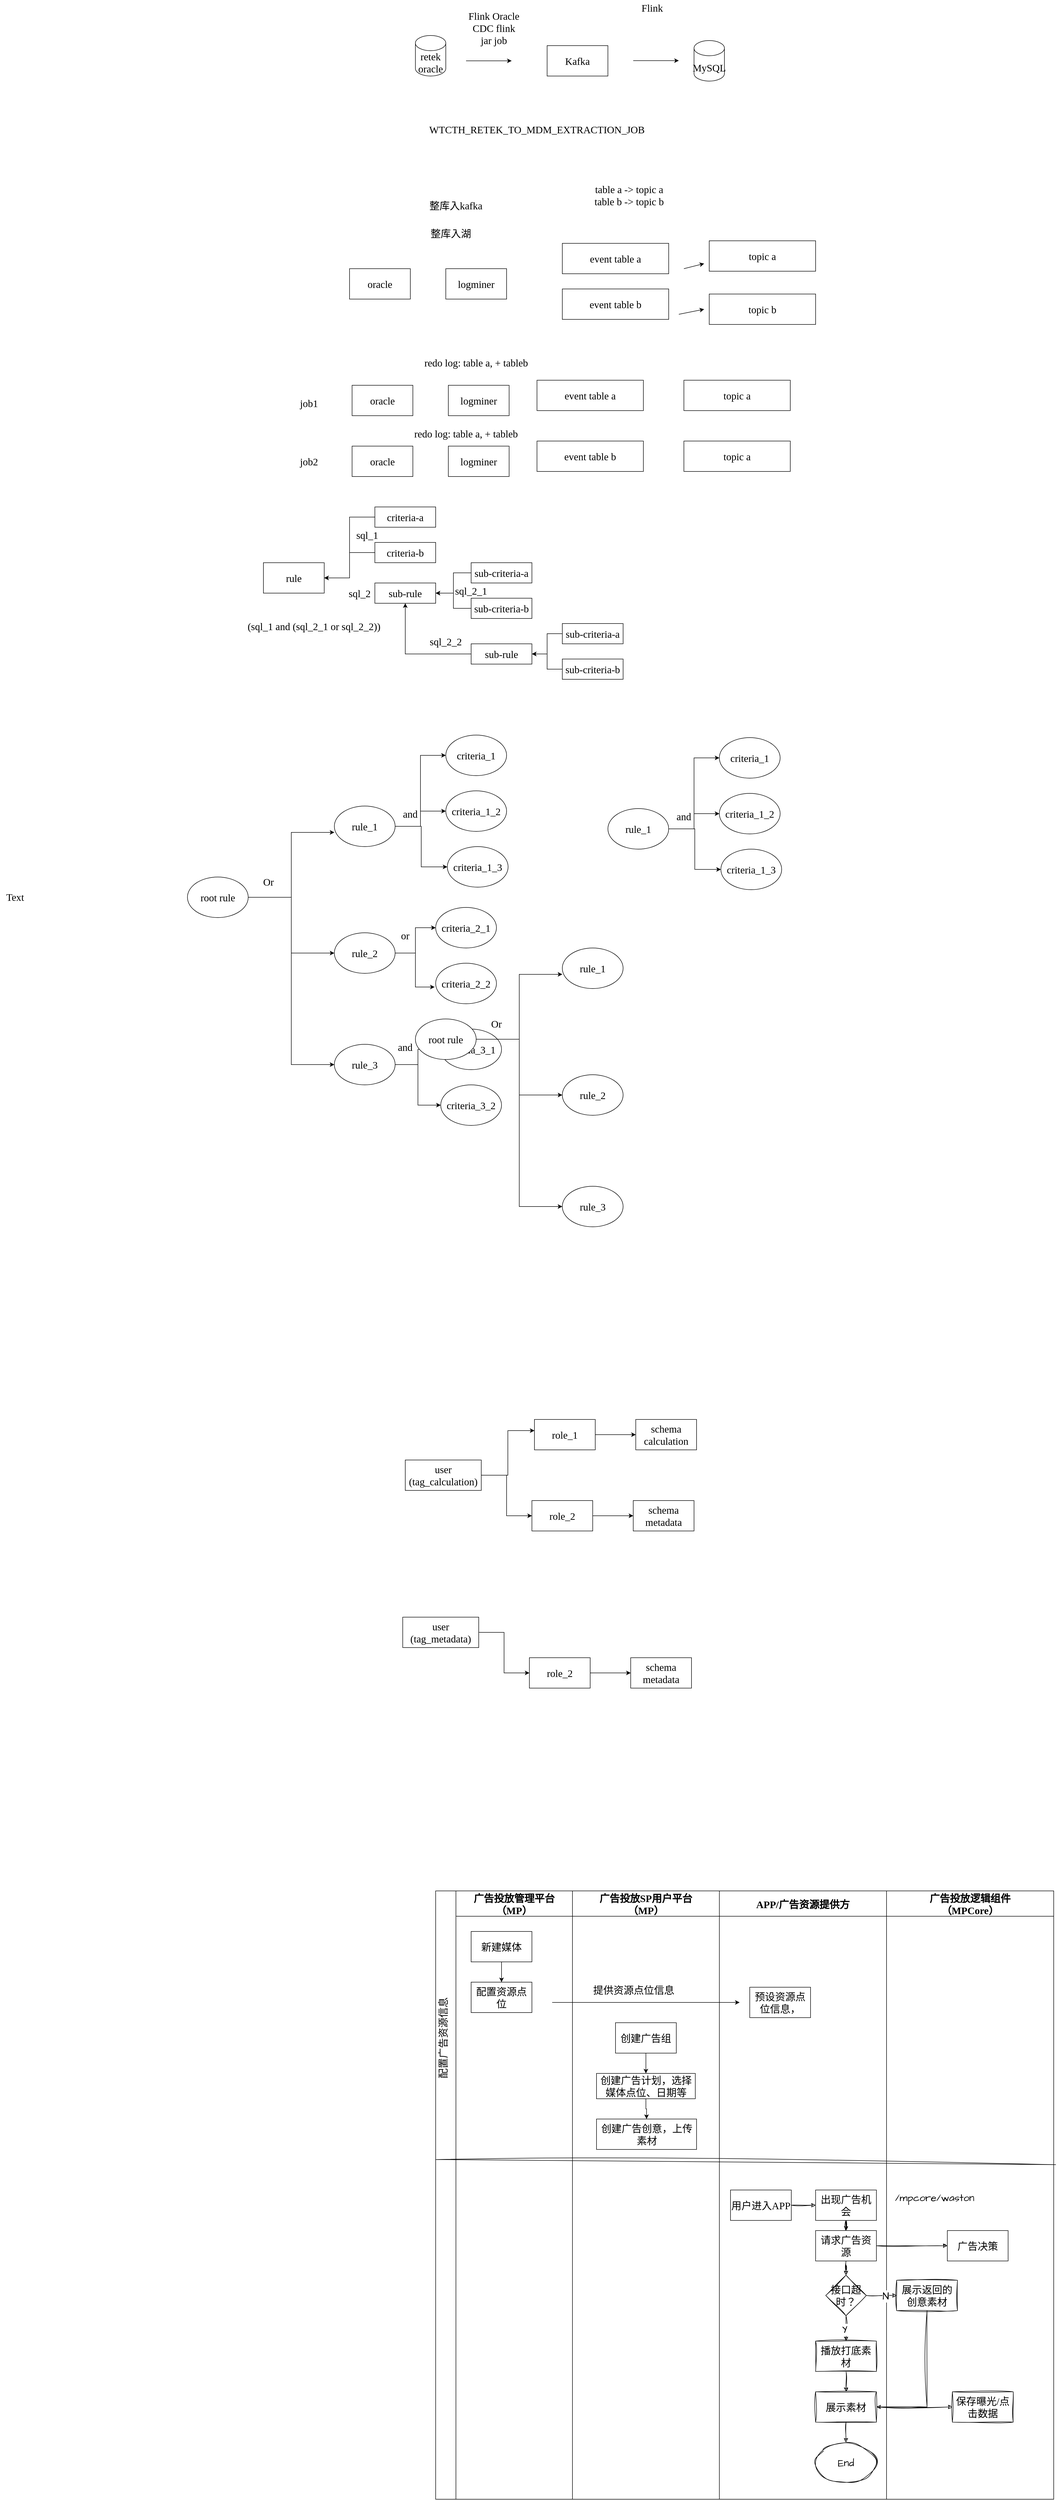 <mxfile version="21.3.5" type="github">
  <diagram id="WPpfDg1bzrY3eg69ICNu" name="第 1 页">
    <mxGraphModel dx="2034" dy="853" grid="1" gridSize="10" guides="1" tooltips="1" connect="1" arrows="1" fold="1" page="1" pageScale="1" pageWidth="827" pageHeight="1169" math="0" shadow="0">
      <root>
        <mxCell id="0" />
        <mxCell id="1" parent="0" />
        <mxCell id="1AdAnBlcqNMOqnZsu6fT-1" value="retek&lt;br&gt;oracle" style="shape=cylinder3;whiteSpace=wrap;html=1;boundedLbl=1;backgroundOutline=1;size=15;hachureGap=4;fontFamily=Times New Roman;fontSize=20;fontColor=default;" parent="1" vertex="1">
          <mxGeometry x="50" y="150" width="60" height="80" as="geometry" />
        </mxCell>
        <mxCell id="1AdAnBlcqNMOqnZsu6fT-2" value="" style="endArrow=classic;html=1;rounded=0;hachureGap=4;fontFamily=Times New Roman;fontSize=16;fontColor=default;" parent="1" edge="1">
          <mxGeometry width="50" height="50" relative="1" as="geometry">
            <mxPoint x="150" y="200" as="sourcePoint" />
            <mxPoint x="240" y="200" as="targetPoint" />
          </mxGeometry>
        </mxCell>
        <mxCell id="1AdAnBlcqNMOqnZsu6fT-3" value="Flink Oracle CDC flink jar job" style="text;html=1;strokeColor=none;fillColor=none;align=center;verticalAlign=middle;whiteSpace=wrap;rounded=0;fontSize=20;fontFamily=Times New Roman;fontColor=default;" parent="1" vertex="1">
          <mxGeometry x="150" y="120" width="110" height="30" as="geometry" />
        </mxCell>
        <mxCell id="1AdAnBlcqNMOqnZsu6fT-5" value="Kafka" style="rounded=0;whiteSpace=wrap;html=1;hachureGap=4;fontFamily=Times New Roman;fontSize=20;fontColor=default;" parent="1" vertex="1">
          <mxGeometry x="310" y="170" width="120" height="60" as="geometry" />
        </mxCell>
        <mxCell id="1AdAnBlcqNMOqnZsu6fT-6" value="" style="endArrow=classic;html=1;rounded=0;hachureGap=4;fontFamily=Times New Roman;fontSize=16;fontColor=default;" parent="1" edge="1">
          <mxGeometry width="50" height="50" relative="1" as="geometry">
            <mxPoint x="480" y="199.58" as="sourcePoint" />
            <mxPoint x="570" y="199.58" as="targetPoint" />
          </mxGeometry>
        </mxCell>
        <mxCell id="1AdAnBlcqNMOqnZsu6fT-7" value="MySQL" style="shape=cylinder3;whiteSpace=wrap;html=1;boundedLbl=1;backgroundOutline=1;size=15;hachureGap=4;fontFamily=Times New Roman;fontSize=20;fontColor=default;" parent="1" vertex="1">
          <mxGeometry x="600" y="160" width="60" height="80" as="geometry" />
        </mxCell>
        <mxCell id="1AdAnBlcqNMOqnZsu6fT-8" value="Flink&amp;nbsp;" style="text;html=1;strokeColor=none;fillColor=none;align=center;verticalAlign=middle;whiteSpace=wrap;rounded=0;fontSize=20;fontFamily=Times New Roman;fontColor=default;" parent="1" vertex="1">
          <mxGeometry x="490" y="80" width="60" height="30" as="geometry" />
        </mxCell>
        <mxCell id="1AdAnBlcqNMOqnZsu6fT-11" value="WTCTH_RETEK_TO_MDM_EXTRACTION_JOB" style="text;html=1;strokeColor=none;fillColor=none;align=center;verticalAlign=middle;whiteSpace=wrap;rounded=0;fontSize=20;fontFamily=Times New Roman;fontColor=default;" parent="1" vertex="1">
          <mxGeometry x="260" y="320" width="60" height="30" as="geometry" />
        </mxCell>
        <mxCell id="apg3jHX-PJu5srdvaaqD-1" value="oracle" style="rounded=0;whiteSpace=wrap;html=1;hachureGap=4;fontFamily=Times New Roman;fontSize=20;fontColor=default;" vertex="1" parent="1">
          <mxGeometry x="-80" y="610" width="120" height="60" as="geometry" />
        </mxCell>
        <mxCell id="apg3jHX-PJu5srdvaaqD-2" value="event table a&lt;br&gt;" style="rounded=0;whiteSpace=wrap;html=1;hachureGap=4;fontFamily=Times New Roman;fontSize=20;fontColor=default;" vertex="1" parent="1">
          <mxGeometry x="340" y="560" width="210" height="60" as="geometry" />
        </mxCell>
        <mxCell id="apg3jHX-PJu5srdvaaqD-3" value="event table b" style="rounded=0;whiteSpace=wrap;html=1;hachureGap=4;fontFamily=Times New Roman;fontSize=20;fontColor=default;" vertex="1" parent="1">
          <mxGeometry x="340" y="650" width="210" height="60" as="geometry" />
        </mxCell>
        <mxCell id="apg3jHX-PJu5srdvaaqD-4" value="logminer" style="rounded=0;whiteSpace=wrap;html=1;hachureGap=4;fontFamily=Times New Roman;fontSize=20;fontColor=default;" vertex="1" parent="1">
          <mxGeometry x="110" y="610" width="120" height="60" as="geometry" />
        </mxCell>
        <mxCell id="apg3jHX-PJu5srdvaaqD-5" value="topic a" style="rounded=0;whiteSpace=wrap;html=1;hachureGap=4;fontFamily=Times New Roman;fontSize=20;fontColor=default;" vertex="1" parent="1">
          <mxGeometry x="630" y="555" width="210" height="60" as="geometry" />
        </mxCell>
        <mxCell id="apg3jHX-PJu5srdvaaqD-6" value="topic b" style="rounded=0;whiteSpace=wrap;html=1;hachureGap=4;fontFamily=Times New Roman;fontSize=20;fontColor=default;" vertex="1" parent="1">
          <mxGeometry x="630" y="660" width="210" height="60" as="geometry" />
        </mxCell>
        <mxCell id="apg3jHX-PJu5srdvaaqD-7" value="" style="endArrow=classic;html=1;rounded=0;hachureGap=4;fontFamily=Times New Roman;fontSize=16;fontColor=default;" edge="1" parent="1">
          <mxGeometry width="50" height="50" relative="1" as="geometry">
            <mxPoint x="580" y="610" as="sourcePoint" />
            <mxPoint x="620" y="600" as="targetPoint" />
          </mxGeometry>
        </mxCell>
        <mxCell id="apg3jHX-PJu5srdvaaqD-8" value="" style="endArrow=classic;html=1;rounded=0;hachureGap=4;fontFamily=Times New Roman;fontSize=16;fontColor=default;" edge="1" parent="1">
          <mxGeometry width="50" height="50" relative="1" as="geometry">
            <mxPoint x="570" y="700" as="sourcePoint" />
            <mxPoint x="620" y="690" as="targetPoint" />
          </mxGeometry>
        </mxCell>
        <mxCell id="apg3jHX-PJu5srdvaaqD-9" value="整库入kafka" style="text;html=1;strokeColor=none;fillColor=none;align=center;verticalAlign=middle;whiteSpace=wrap;rounded=0;fontSize=20;fontFamily=Times New Roman;fontColor=default;" vertex="1" parent="1">
          <mxGeometry x="40" y="470" width="180" height="30" as="geometry" />
        </mxCell>
        <mxCell id="apg3jHX-PJu5srdvaaqD-10" value="整库入湖" style="text;html=1;strokeColor=none;fillColor=none;align=center;verticalAlign=middle;whiteSpace=wrap;rounded=0;fontSize=20;fontFamily=Times New Roman;fontColor=default;" vertex="1" parent="1">
          <mxGeometry x="30" y="525" width="180" height="30" as="geometry" />
        </mxCell>
        <mxCell id="apg3jHX-PJu5srdvaaqD-11" value="table a -&amp;gt; topic a&lt;br&gt;table b -&amp;gt; topic b" style="text;html=1;strokeColor=none;fillColor=none;align=center;verticalAlign=middle;whiteSpace=wrap;rounded=0;fontSize=20;fontFamily=Times New Roman;fontColor=default;" vertex="1" parent="1">
          <mxGeometry x="384" y="450" width="176" height="30" as="geometry" />
        </mxCell>
        <mxCell id="apg3jHX-PJu5srdvaaqD-12" value="oracle" style="rounded=0;whiteSpace=wrap;html=1;hachureGap=4;fontFamily=Times New Roman;fontSize=20;fontColor=default;" vertex="1" parent="1">
          <mxGeometry x="-75" y="840" width="120" height="60" as="geometry" />
        </mxCell>
        <mxCell id="apg3jHX-PJu5srdvaaqD-13" value="logminer" style="rounded=0;whiteSpace=wrap;html=1;hachureGap=4;fontFamily=Times New Roman;fontSize=20;fontColor=default;" vertex="1" parent="1">
          <mxGeometry x="115" y="840" width="120" height="60" as="geometry" />
        </mxCell>
        <mxCell id="apg3jHX-PJu5srdvaaqD-14" value="event table a&lt;br&gt;" style="rounded=0;whiteSpace=wrap;html=1;hachureGap=4;fontFamily=Times New Roman;fontSize=20;fontColor=default;" vertex="1" parent="1">
          <mxGeometry x="290" y="830" width="210" height="60" as="geometry" />
        </mxCell>
        <mxCell id="apg3jHX-PJu5srdvaaqD-15" value="topic a" style="rounded=0;whiteSpace=wrap;html=1;hachureGap=4;fontFamily=Times New Roman;fontSize=20;fontColor=default;" vertex="1" parent="1">
          <mxGeometry x="580" y="830" width="210" height="60" as="geometry" />
        </mxCell>
        <mxCell id="apg3jHX-PJu5srdvaaqD-16" value="oracle" style="rounded=0;whiteSpace=wrap;html=1;hachureGap=4;fontFamily=Times New Roman;fontSize=20;fontColor=default;" vertex="1" parent="1">
          <mxGeometry x="-75" y="960" width="120" height="60" as="geometry" />
        </mxCell>
        <mxCell id="apg3jHX-PJu5srdvaaqD-17" value="logminer" style="rounded=0;whiteSpace=wrap;html=1;hachureGap=4;fontFamily=Times New Roman;fontSize=20;fontColor=default;" vertex="1" parent="1">
          <mxGeometry x="115" y="960" width="120" height="60" as="geometry" />
        </mxCell>
        <mxCell id="apg3jHX-PJu5srdvaaqD-18" value="event table b" style="rounded=0;whiteSpace=wrap;html=1;hachureGap=4;fontFamily=Times New Roman;fontSize=20;fontColor=default;" vertex="1" parent="1">
          <mxGeometry x="290" y="950" width="210" height="60" as="geometry" />
        </mxCell>
        <mxCell id="apg3jHX-PJu5srdvaaqD-19" value="topic a" style="rounded=0;whiteSpace=wrap;html=1;hachureGap=4;fontFamily=Times New Roman;fontSize=20;fontColor=default;" vertex="1" parent="1">
          <mxGeometry x="580" y="950" width="210" height="60" as="geometry" />
        </mxCell>
        <mxCell id="apg3jHX-PJu5srdvaaqD-20" value="job1" style="text;html=1;strokeColor=none;fillColor=none;align=center;verticalAlign=middle;whiteSpace=wrap;rounded=0;fontSize=20;fontFamily=Times New Roman;fontColor=default;" vertex="1" parent="1">
          <mxGeometry x="-190" y="860" width="60" height="30" as="geometry" />
        </mxCell>
        <mxCell id="apg3jHX-PJu5srdvaaqD-25" value="job2" style="text;html=1;strokeColor=none;fillColor=none;align=center;verticalAlign=middle;whiteSpace=wrap;rounded=0;fontSize=20;fontFamily=Times New Roman;fontColor=default;" vertex="1" parent="1">
          <mxGeometry x="-190" y="975" width="60" height="30" as="geometry" />
        </mxCell>
        <mxCell id="apg3jHX-PJu5srdvaaqD-26" value="redo log: table a, + tableb" style="text;html=1;strokeColor=none;fillColor=none;align=center;verticalAlign=middle;whiteSpace=wrap;rounded=0;fontSize=20;fontFamily=Times New Roman;fontColor=default;" vertex="1" parent="1">
          <mxGeometry x="30" y="780" width="280" height="30" as="geometry" />
        </mxCell>
        <mxCell id="apg3jHX-PJu5srdvaaqD-27" value="redo log: table a, + tableb" style="text;html=1;strokeColor=none;fillColor=none;align=center;verticalAlign=middle;whiteSpace=wrap;rounded=0;fontSize=20;fontFamily=Times New Roman;fontColor=default;" vertex="1" parent="1">
          <mxGeometry x="10" y="920" width="280" height="30" as="geometry" />
        </mxCell>
        <mxCell id="apg3jHX-PJu5srdvaaqD-28" value="rule" style="rounded=0;whiteSpace=wrap;html=1;hachureGap=4;fontFamily=Times New Roman;fontSize=20;fontColor=default;" vertex="1" parent="1">
          <mxGeometry x="-250" y="1190" width="120" height="60" as="geometry" />
        </mxCell>
        <mxCell id="apg3jHX-PJu5srdvaaqD-37" style="edgeStyle=orthogonalEdgeStyle;rounded=0;hachureGap=4;orthogonalLoop=1;jettySize=auto;html=1;entryX=1;entryY=0.5;entryDx=0;entryDy=0;fontFamily=Times New Roman;fontSize=16;fontColor=default;" edge="1" parent="1" source="apg3jHX-PJu5srdvaaqD-29" target="apg3jHX-PJu5srdvaaqD-28">
          <mxGeometry relative="1" as="geometry" />
        </mxCell>
        <mxCell id="apg3jHX-PJu5srdvaaqD-29" value="criteria-a" style="rounded=0;whiteSpace=wrap;html=1;hachureGap=4;fontFamily=Times New Roman;fontSize=20;fontColor=default;" vertex="1" parent="1">
          <mxGeometry x="-30" y="1080" width="120" height="40" as="geometry" />
        </mxCell>
        <mxCell id="apg3jHX-PJu5srdvaaqD-30" value="sub-rule" style="rounded=0;whiteSpace=wrap;html=1;hachureGap=4;fontFamily=Times New Roman;fontSize=20;fontColor=default;" vertex="1" parent="1">
          <mxGeometry x="-30" y="1230" width="120" height="40" as="geometry" />
        </mxCell>
        <mxCell id="apg3jHX-PJu5srdvaaqD-38" style="edgeStyle=orthogonalEdgeStyle;rounded=0;hachureGap=4;orthogonalLoop=1;jettySize=auto;html=1;entryX=1;entryY=0.5;entryDx=0;entryDy=0;fontFamily=Times New Roman;fontSize=16;fontColor=default;" edge="1" parent="1" source="apg3jHX-PJu5srdvaaqD-31" target="apg3jHX-PJu5srdvaaqD-28">
          <mxGeometry relative="1" as="geometry" />
        </mxCell>
        <mxCell id="apg3jHX-PJu5srdvaaqD-31" value="criteria-b" style="rounded=0;whiteSpace=wrap;html=1;hachureGap=4;fontFamily=Times New Roman;fontSize=20;fontColor=default;" vertex="1" parent="1">
          <mxGeometry x="-30" y="1150" width="120" height="40" as="geometry" />
        </mxCell>
        <mxCell id="apg3jHX-PJu5srdvaaqD-34" style="edgeStyle=orthogonalEdgeStyle;rounded=0;hachureGap=4;orthogonalLoop=1;jettySize=auto;html=1;entryX=1;entryY=0.5;entryDx=0;entryDy=0;fontFamily=Times New Roman;fontSize=16;fontColor=default;" edge="1" parent="1" source="apg3jHX-PJu5srdvaaqD-32" target="apg3jHX-PJu5srdvaaqD-30">
          <mxGeometry relative="1" as="geometry" />
        </mxCell>
        <mxCell id="apg3jHX-PJu5srdvaaqD-32" value="sub-criteria-a" style="rounded=0;whiteSpace=wrap;html=1;hachureGap=4;fontFamily=Times New Roman;fontSize=20;fontColor=default;" vertex="1" parent="1">
          <mxGeometry x="160" y="1190" width="120" height="40" as="geometry" />
        </mxCell>
        <mxCell id="apg3jHX-PJu5srdvaaqD-35" style="edgeStyle=orthogonalEdgeStyle;rounded=0;hachureGap=4;orthogonalLoop=1;jettySize=auto;html=1;entryX=1;entryY=0.5;entryDx=0;entryDy=0;fontFamily=Times New Roman;fontSize=16;fontColor=default;" edge="1" parent="1" source="apg3jHX-PJu5srdvaaqD-33" target="apg3jHX-PJu5srdvaaqD-30">
          <mxGeometry relative="1" as="geometry" />
        </mxCell>
        <mxCell id="apg3jHX-PJu5srdvaaqD-33" value="sub-criteria-b" style="rounded=0;whiteSpace=wrap;html=1;hachureGap=4;fontFamily=Times New Roman;fontSize=20;fontColor=default;" vertex="1" parent="1">
          <mxGeometry x="160" y="1260" width="120" height="40" as="geometry" />
        </mxCell>
        <mxCell id="apg3jHX-PJu5srdvaaqD-36" value="sql_2_1" style="text;html=1;strokeColor=none;fillColor=none;align=center;verticalAlign=middle;whiteSpace=wrap;rounded=0;fontSize=20;fontFamily=Times New Roman;fontColor=default;" vertex="1" parent="1">
          <mxGeometry x="130" y="1230" width="60" height="30" as="geometry" />
        </mxCell>
        <mxCell id="apg3jHX-PJu5srdvaaqD-39" value="sql_1" style="text;html=1;strokeColor=none;fillColor=none;align=center;verticalAlign=middle;whiteSpace=wrap;rounded=0;fontSize=20;fontFamily=Times New Roman;fontColor=default;" vertex="1" parent="1">
          <mxGeometry x="-75" y="1120" width="60" height="30" as="geometry" />
        </mxCell>
        <mxCell id="apg3jHX-PJu5srdvaaqD-40" value="sql_2" style="text;html=1;strokeColor=none;fillColor=none;align=center;verticalAlign=middle;whiteSpace=wrap;rounded=0;fontSize=20;fontFamily=Times New Roman;fontColor=default;" vertex="1" parent="1">
          <mxGeometry x="-90" y="1235" width="60" height="30" as="geometry" />
        </mxCell>
        <mxCell id="apg3jHX-PJu5srdvaaqD-51" style="edgeStyle=orthogonalEdgeStyle;rounded=0;hachureGap=4;orthogonalLoop=1;jettySize=auto;html=1;entryX=0.5;entryY=1;entryDx=0;entryDy=0;fontFamily=Times New Roman;fontSize=16;fontColor=default;" edge="1" parent="1" source="apg3jHX-PJu5srdvaaqD-44" target="apg3jHX-PJu5srdvaaqD-30">
          <mxGeometry relative="1" as="geometry" />
        </mxCell>
        <mxCell id="apg3jHX-PJu5srdvaaqD-44" value="sub-rule" style="rounded=0;whiteSpace=wrap;html=1;hachureGap=4;fontFamily=Times New Roman;fontSize=20;fontColor=default;" vertex="1" parent="1">
          <mxGeometry x="160" y="1350" width="120" height="40" as="geometry" />
        </mxCell>
        <mxCell id="apg3jHX-PJu5srdvaaqD-47" style="edgeStyle=orthogonalEdgeStyle;rounded=0;hachureGap=4;orthogonalLoop=1;jettySize=auto;html=1;entryX=1;entryY=0.5;entryDx=0;entryDy=0;fontFamily=Times New Roman;fontSize=16;fontColor=default;" edge="1" parent="1" source="apg3jHX-PJu5srdvaaqD-45" target="apg3jHX-PJu5srdvaaqD-44">
          <mxGeometry relative="1" as="geometry" />
        </mxCell>
        <mxCell id="apg3jHX-PJu5srdvaaqD-45" value="sub-criteria-a" style="rounded=0;whiteSpace=wrap;html=1;hachureGap=4;fontFamily=Times New Roman;fontSize=20;fontColor=default;" vertex="1" parent="1">
          <mxGeometry x="340" y="1310" width="120" height="40" as="geometry" />
        </mxCell>
        <mxCell id="apg3jHX-PJu5srdvaaqD-50" style="edgeStyle=orthogonalEdgeStyle;rounded=0;hachureGap=4;orthogonalLoop=1;jettySize=auto;html=1;entryX=1;entryY=0.5;entryDx=0;entryDy=0;fontFamily=Times New Roman;fontSize=16;fontColor=default;" edge="1" parent="1" source="apg3jHX-PJu5srdvaaqD-46" target="apg3jHX-PJu5srdvaaqD-44">
          <mxGeometry relative="1" as="geometry" />
        </mxCell>
        <mxCell id="apg3jHX-PJu5srdvaaqD-46" value="sub-criteria-b" style="rounded=0;whiteSpace=wrap;html=1;hachureGap=4;fontFamily=Times New Roman;fontSize=20;fontColor=default;" vertex="1" parent="1">
          <mxGeometry x="340" y="1380" width="120" height="40" as="geometry" />
        </mxCell>
        <mxCell id="apg3jHX-PJu5srdvaaqD-52" value="sql_2_2" style="text;html=1;strokeColor=none;fillColor=none;align=center;verticalAlign=middle;whiteSpace=wrap;rounded=0;fontSize=20;fontFamily=Times New Roman;fontColor=default;" vertex="1" parent="1">
          <mxGeometry x="80" y="1330" width="60" height="30" as="geometry" />
        </mxCell>
        <mxCell id="apg3jHX-PJu5srdvaaqD-53" value="(sql_1 and (sql_2_1 or sql_2_2))" style="text;html=1;strokeColor=none;fillColor=none;align=center;verticalAlign=middle;whiteSpace=wrap;rounded=0;fontSize=20;fontFamily=Times New Roman;fontColor=default;" vertex="1" parent="1">
          <mxGeometry x="-300" y="1300" width="300" height="30" as="geometry" />
        </mxCell>
        <mxCell id="apg3jHX-PJu5srdvaaqD-61" style="edgeStyle=orthogonalEdgeStyle;rounded=0;hachureGap=4;orthogonalLoop=1;jettySize=auto;html=1;entryX=0;entryY=0.65;entryDx=0;entryDy=0;entryPerimeter=0;fontFamily=Times New Roman;fontSize=16;fontColor=default;" edge="1" parent="1" source="apg3jHX-PJu5srdvaaqD-57" target="apg3jHX-PJu5srdvaaqD-58">
          <mxGeometry relative="1" as="geometry" />
        </mxCell>
        <mxCell id="apg3jHX-PJu5srdvaaqD-62" style="edgeStyle=orthogonalEdgeStyle;rounded=0;hachureGap=4;orthogonalLoop=1;jettySize=auto;html=1;entryX=0;entryY=0.5;entryDx=0;entryDy=0;fontFamily=Times New Roman;fontSize=16;fontColor=default;" edge="1" parent="1" source="apg3jHX-PJu5srdvaaqD-57" target="apg3jHX-PJu5srdvaaqD-59">
          <mxGeometry relative="1" as="geometry" />
        </mxCell>
        <mxCell id="apg3jHX-PJu5srdvaaqD-63" style="edgeStyle=orthogonalEdgeStyle;rounded=0;hachureGap=4;orthogonalLoop=1;jettySize=auto;html=1;entryX=0;entryY=0.5;entryDx=0;entryDy=0;fontFamily=Times New Roman;fontSize=16;fontColor=default;" edge="1" parent="1" source="apg3jHX-PJu5srdvaaqD-57" target="apg3jHX-PJu5srdvaaqD-60">
          <mxGeometry relative="1" as="geometry" />
        </mxCell>
        <mxCell id="apg3jHX-PJu5srdvaaqD-57" value="root rule" style="ellipse;whiteSpace=wrap;html=1;hachureGap=4;fontFamily=Times New Roman;fontSize=20;fontColor=default;" vertex="1" parent="1">
          <mxGeometry x="-400" y="1810" width="120" height="80" as="geometry" />
        </mxCell>
        <mxCell id="apg3jHX-PJu5srdvaaqD-68" style="edgeStyle=orthogonalEdgeStyle;rounded=0;hachureGap=4;orthogonalLoop=1;jettySize=auto;html=1;entryX=0;entryY=0.5;entryDx=0;entryDy=0;fontFamily=Times New Roman;fontSize=16;fontColor=default;" edge="1" parent="1" source="apg3jHX-PJu5srdvaaqD-58" target="apg3jHX-PJu5srdvaaqD-65">
          <mxGeometry relative="1" as="geometry" />
        </mxCell>
        <mxCell id="apg3jHX-PJu5srdvaaqD-69" style="edgeStyle=orthogonalEdgeStyle;rounded=0;hachureGap=4;orthogonalLoop=1;jettySize=auto;html=1;fontFamily=Times New Roman;fontSize=16;fontColor=default;" edge="1" parent="1" source="apg3jHX-PJu5srdvaaqD-58" target="apg3jHX-PJu5srdvaaqD-66">
          <mxGeometry relative="1" as="geometry" />
        </mxCell>
        <mxCell id="apg3jHX-PJu5srdvaaqD-70" style="edgeStyle=orthogonalEdgeStyle;rounded=0;hachureGap=4;orthogonalLoop=1;jettySize=auto;html=1;entryX=0;entryY=0.5;entryDx=0;entryDy=0;fontFamily=Times New Roman;fontSize=16;fontColor=default;" edge="1" parent="1" source="apg3jHX-PJu5srdvaaqD-58" target="apg3jHX-PJu5srdvaaqD-67">
          <mxGeometry relative="1" as="geometry" />
        </mxCell>
        <mxCell id="apg3jHX-PJu5srdvaaqD-58" value="rule_1" style="ellipse;whiteSpace=wrap;html=1;hachureGap=4;fontFamily=Times New Roman;fontSize=20;fontColor=default;" vertex="1" parent="1">
          <mxGeometry x="-110" y="1670" width="120" height="80" as="geometry" />
        </mxCell>
        <mxCell id="apg3jHX-PJu5srdvaaqD-74" style="edgeStyle=orthogonalEdgeStyle;rounded=0;hachureGap=4;orthogonalLoop=1;jettySize=auto;html=1;entryX=0;entryY=0.5;entryDx=0;entryDy=0;fontFamily=Times New Roman;fontSize=16;fontColor=default;" edge="1" parent="1" source="apg3jHX-PJu5srdvaaqD-59" target="apg3jHX-PJu5srdvaaqD-72">
          <mxGeometry relative="1" as="geometry" />
        </mxCell>
        <mxCell id="apg3jHX-PJu5srdvaaqD-75" style="edgeStyle=orthogonalEdgeStyle;rounded=0;hachureGap=4;orthogonalLoop=1;jettySize=auto;html=1;entryX=-0.017;entryY=0.588;entryDx=0;entryDy=0;entryPerimeter=0;fontFamily=Times New Roman;fontSize=16;fontColor=default;" edge="1" parent="1" source="apg3jHX-PJu5srdvaaqD-59" target="apg3jHX-PJu5srdvaaqD-73">
          <mxGeometry relative="1" as="geometry" />
        </mxCell>
        <mxCell id="apg3jHX-PJu5srdvaaqD-59" value="rule_2" style="ellipse;whiteSpace=wrap;html=1;hachureGap=4;fontFamily=Times New Roman;fontSize=20;fontColor=default;" vertex="1" parent="1">
          <mxGeometry x="-110" y="1920" width="120" height="80" as="geometry" />
        </mxCell>
        <mxCell id="apg3jHX-PJu5srdvaaqD-79" style="edgeStyle=orthogonalEdgeStyle;rounded=0;hachureGap=4;orthogonalLoop=1;jettySize=auto;html=1;entryX=0;entryY=0.5;entryDx=0;entryDy=0;fontFamily=Times New Roman;fontSize=16;fontColor=default;" edge="1" parent="1" source="apg3jHX-PJu5srdvaaqD-60" target="apg3jHX-PJu5srdvaaqD-77">
          <mxGeometry relative="1" as="geometry" />
        </mxCell>
        <mxCell id="apg3jHX-PJu5srdvaaqD-80" style="edgeStyle=orthogonalEdgeStyle;rounded=0;hachureGap=4;orthogonalLoop=1;jettySize=auto;html=1;entryX=0;entryY=0.5;entryDx=0;entryDy=0;fontFamily=Times New Roman;fontSize=16;fontColor=default;" edge="1" parent="1" source="apg3jHX-PJu5srdvaaqD-60" target="apg3jHX-PJu5srdvaaqD-78">
          <mxGeometry relative="1" as="geometry" />
        </mxCell>
        <mxCell id="apg3jHX-PJu5srdvaaqD-60" value="rule_3" style="ellipse;whiteSpace=wrap;html=1;hachureGap=4;fontFamily=Times New Roman;fontSize=20;fontColor=default;" vertex="1" parent="1">
          <mxGeometry x="-110" y="2140" width="120" height="80" as="geometry" />
        </mxCell>
        <mxCell id="apg3jHX-PJu5srdvaaqD-64" value="Or" style="text;html=1;strokeColor=none;fillColor=none;align=center;verticalAlign=middle;whiteSpace=wrap;rounded=0;fontSize=20;fontFamily=Times New Roman;fontColor=default;" vertex="1" parent="1">
          <mxGeometry x="-270" y="1804" width="60" height="30" as="geometry" />
        </mxCell>
        <mxCell id="apg3jHX-PJu5srdvaaqD-65" value="criteria_1" style="ellipse;whiteSpace=wrap;html=1;hachureGap=4;fontFamily=Times New Roman;fontSize=20;fontColor=default;" vertex="1" parent="1">
          <mxGeometry x="110" y="1530" width="120" height="80" as="geometry" />
        </mxCell>
        <mxCell id="apg3jHX-PJu5srdvaaqD-66" value="criteria_1_2" style="ellipse;whiteSpace=wrap;html=1;hachureGap=4;fontFamily=Times New Roman;fontSize=20;fontColor=default;" vertex="1" parent="1">
          <mxGeometry x="110" y="1640" width="120" height="80" as="geometry" />
        </mxCell>
        <mxCell id="apg3jHX-PJu5srdvaaqD-67" value="criteria_1_3" style="ellipse;whiteSpace=wrap;html=1;hachureGap=4;fontFamily=Times New Roman;fontSize=20;fontColor=default;" vertex="1" parent="1">
          <mxGeometry x="113" y="1750" width="120" height="80" as="geometry" />
        </mxCell>
        <mxCell id="apg3jHX-PJu5srdvaaqD-71" value="and" style="text;html=1;strokeColor=none;fillColor=none;align=center;verticalAlign=middle;whiteSpace=wrap;rounded=0;fontSize=20;fontFamily=Times New Roman;fontColor=default;" vertex="1" parent="1">
          <mxGeometry x="10" y="1670" width="60" height="30" as="geometry" />
        </mxCell>
        <mxCell id="apg3jHX-PJu5srdvaaqD-72" value="criteria_2_1" style="ellipse;whiteSpace=wrap;html=1;hachureGap=4;fontFamily=Times New Roman;fontSize=20;fontColor=default;" vertex="1" parent="1">
          <mxGeometry x="90" y="1870" width="120" height="80" as="geometry" />
        </mxCell>
        <mxCell id="apg3jHX-PJu5srdvaaqD-73" value="criteria_2_2" style="ellipse;whiteSpace=wrap;html=1;hachureGap=4;fontFamily=Times New Roman;fontSize=20;fontColor=default;" vertex="1" parent="1">
          <mxGeometry x="90" y="1980" width="120" height="80" as="geometry" />
        </mxCell>
        <mxCell id="apg3jHX-PJu5srdvaaqD-76" value="or" style="text;html=1;strokeColor=none;fillColor=none;align=center;verticalAlign=middle;whiteSpace=wrap;rounded=0;fontSize=20;fontFamily=Times New Roman;fontColor=default;" vertex="1" parent="1">
          <mxGeometry y="1910" width="60" height="30" as="geometry" />
        </mxCell>
        <mxCell id="apg3jHX-PJu5srdvaaqD-77" value="criteria_3_1" style="ellipse;whiteSpace=wrap;html=1;hachureGap=4;fontFamily=Times New Roman;fontSize=20;fontColor=default;" vertex="1" parent="1">
          <mxGeometry x="100" y="2110" width="120" height="80" as="geometry" />
        </mxCell>
        <mxCell id="apg3jHX-PJu5srdvaaqD-78" value="criteria_3_2" style="ellipse;whiteSpace=wrap;html=1;hachureGap=4;fontFamily=Times New Roman;fontSize=20;fontColor=default;" vertex="1" parent="1">
          <mxGeometry x="100" y="2220" width="120" height="80" as="geometry" />
        </mxCell>
        <mxCell id="apg3jHX-PJu5srdvaaqD-81" value="and" style="text;html=1;strokeColor=none;fillColor=none;align=center;verticalAlign=middle;whiteSpace=wrap;rounded=0;fontSize=20;fontFamily=Times New Roman;fontColor=default;" vertex="1" parent="1">
          <mxGeometry y="2130" width="60" height="30" as="geometry" />
        </mxCell>
        <mxCell id="apg3jHX-PJu5srdvaaqD-82" value="Text" style="text;html=1;strokeColor=none;fillColor=none;align=center;verticalAlign=middle;whiteSpace=wrap;rounded=0;fontSize=20;fontFamily=Times New Roman;fontColor=default;" vertex="1" parent="1">
          <mxGeometry x="-770" y="1834" width="60" height="30" as="geometry" />
        </mxCell>
        <mxCell id="apg3jHX-PJu5srdvaaqD-84" style="edgeStyle=orthogonalEdgeStyle;rounded=0;hachureGap=4;orthogonalLoop=1;jettySize=auto;html=1;entryX=0;entryY=0.5;entryDx=0;entryDy=0;fontFamily=Times New Roman;fontSize=16;fontColor=default;" edge="1" parent="1" source="apg3jHX-PJu5srdvaaqD-87" target="apg3jHX-PJu5srdvaaqD-88">
          <mxGeometry relative="1" as="geometry" />
        </mxCell>
        <mxCell id="apg3jHX-PJu5srdvaaqD-85" style="edgeStyle=orthogonalEdgeStyle;rounded=0;hachureGap=4;orthogonalLoop=1;jettySize=auto;html=1;fontFamily=Times New Roman;fontSize=16;fontColor=default;" edge="1" parent="1" source="apg3jHX-PJu5srdvaaqD-87" target="apg3jHX-PJu5srdvaaqD-89">
          <mxGeometry relative="1" as="geometry" />
        </mxCell>
        <mxCell id="apg3jHX-PJu5srdvaaqD-86" style="edgeStyle=orthogonalEdgeStyle;rounded=0;hachureGap=4;orthogonalLoop=1;jettySize=auto;html=1;entryX=0;entryY=0.5;entryDx=0;entryDy=0;fontFamily=Times New Roman;fontSize=16;fontColor=default;" edge="1" parent="1" source="apg3jHX-PJu5srdvaaqD-87" target="apg3jHX-PJu5srdvaaqD-90">
          <mxGeometry relative="1" as="geometry" />
        </mxCell>
        <mxCell id="apg3jHX-PJu5srdvaaqD-87" value="rule_1" style="ellipse;whiteSpace=wrap;html=1;hachureGap=4;fontFamily=Times New Roman;fontSize=20;fontColor=default;" vertex="1" parent="1">
          <mxGeometry x="430" y="1675" width="120" height="80" as="geometry" />
        </mxCell>
        <mxCell id="apg3jHX-PJu5srdvaaqD-88" value="criteria_1" style="ellipse;whiteSpace=wrap;html=1;hachureGap=4;fontFamily=Times New Roman;fontSize=20;fontColor=default;" vertex="1" parent="1">
          <mxGeometry x="650" y="1535" width="120" height="80" as="geometry" />
        </mxCell>
        <mxCell id="apg3jHX-PJu5srdvaaqD-89" value="criteria_1_2" style="ellipse;whiteSpace=wrap;html=1;hachureGap=4;fontFamily=Times New Roman;fontSize=20;fontColor=default;" vertex="1" parent="1">
          <mxGeometry x="650" y="1645" width="120" height="80" as="geometry" />
        </mxCell>
        <mxCell id="apg3jHX-PJu5srdvaaqD-90" value="criteria_1_3" style="ellipse;whiteSpace=wrap;html=1;hachureGap=4;fontFamily=Times New Roman;fontSize=20;fontColor=default;" vertex="1" parent="1">
          <mxGeometry x="653" y="1755" width="120" height="80" as="geometry" />
        </mxCell>
        <mxCell id="apg3jHX-PJu5srdvaaqD-91" value="and" style="text;html=1;strokeColor=none;fillColor=none;align=center;verticalAlign=middle;whiteSpace=wrap;rounded=0;fontSize=20;fontFamily=Times New Roman;fontColor=default;" vertex="1" parent="1">
          <mxGeometry x="550" y="1675" width="60" height="30" as="geometry" />
        </mxCell>
        <mxCell id="apg3jHX-PJu5srdvaaqD-92" style="edgeStyle=orthogonalEdgeStyle;rounded=0;hachureGap=4;orthogonalLoop=1;jettySize=auto;html=1;entryX=0;entryY=0.65;entryDx=0;entryDy=0;entryPerimeter=0;fontFamily=Times New Roman;fontSize=16;fontColor=default;" edge="1" parent="1" source="apg3jHX-PJu5srdvaaqD-95" target="apg3jHX-PJu5srdvaaqD-96">
          <mxGeometry relative="1" as="geometry" />
        </mxCell>
        <mxCell id="apg3jHX-PJu5srdvaaqD-93" style="edgeStyle=orthogonalEdgeStyle;rounded=0;hachureGap=4;orthogonalLoop=1;jettySize=auto;html=1;entryX=0;entryY=0.5;entryDx=0;entryDy=0;fontFamily=Times New Roman;fontSize=16;fontColor=default;" edge="1" parent="1" source="apg3jHX-PJu5srdvaaqD-95" target="apg3jHX-PJu5srdvaaqD-97">
          <mxGeometry relative="1" as="geometry" />
        </mxCell>
        <mxCell id="apg3jHX-PJu5srdvaaqD-94" style="edgeStyle=orthogonalEdgeStyle;rounded=0;hachureGap=4;orthogonalLoop=1;jettySize=auto;html=1;entryX=0;entryY=0.5;entryDx=0;entryDy=0;fontFamily=Times New Roman;fontSize=16;fontColor=default;" edge="1" parent="1" source="apg3jHX-PJu5srdvaaqD-95" target="apg3jHX-PJu5srdvaaqD-98">
          <mxGeometry relative="1" as="geometry" />
        </mxCell>
        <mxCell id="apg3jHX-PJu5srdvaaqD-95" value="root rule" style="ellipse;whiteSpace=wrap;html=1;hachureGap=4;fontFamily=Times New Roman;fontSize=20;fontColor=default;" vertex="1" parent="1">
          <mxGeometry x="50" y="2090" width="120" height="80" as="geometry" />
        </mxCell>
        <mxCell id="apg3jHX-PJu5srdvaaqD-96" value="rule_1" style="ellipse;whiteSpace=wrap;html=1;hachureGap=4;fontFamily=Times New Roman;fontSize=20;fontColor=default;" vertex="1" parent="1">
          <mxGeometry x="340" y="1950" width="120" height="80" as="geometry" />
        </mxCell>
        <mxCell id="apg3jHX-PJu5srdvaaqD-97" value="rule_2" style="ellipse;whiteSpace=wrap;html=1;hachureGap=4;fontFamily=Times New Roman;fontSize=20;fontColor=default;" vertex="1" parent="1">
          <mxGeometry x="340" y="2200" width="120" height="80" as="geometry" />
        </mxCell>
        <mxCell id="apg3jHX-PJu5srdvaaqD-98" value="rule_3" style="ellipse;whiteSpace=wrap;html=1;hachureGap=4;fontFamily=Times New Roman;fontSize=20;fontColor=default;" vertex="1" parent="1">
          <mxGeometry x="340" y="2420" width="120" height="80" as="geometry" />
        </mxCell>
        <mxCell id="apg3jHX-PJu5srdvaaqD-99" value="Or" style="text;html=1;strokeColor=none;fillColor=none;align=center;verticalAlign=middle;whiteSpace=wrap;rounded=0;fontSize=20;fontFamily=Times New Roman;fontColor=default;" vertex="1" parent="1">
          <mxGeometry x="180" y="2084" width="60" height="30" as="geometry" />
        </mxCell>
        <mxCell id="apg3jHX-PJu5srdvaaqD-102" value="" style="edgeStyle=orthogonalEdgeStyle;rounded=0;hachureGap=4;orthogonalLoop=1;jettySize=auto;html=1;fontFamily=Times New Roman;fontSize=16;fontColor=default;" edge="1" parent="1" source="apg3jHX-PJu5srdvaaqD-100" target="apg3jHX-PJu5srdvaaqD-101">
          <mxGeometry relative="1" as="geometry" />
        </mxCell>
        <mxCell id="apg3jHX-PJu5srdvaaqD-100" value="role_1" style="rounded=0;whiteSpace=wrap;html=1;hachureGap=4;fontFamily=Times New Roman;fontSize=20;fontColor=default;" vertex="1" parent="1">
          <mxGeometry x="285" y="2880" width="120" height="60" as="geometry" />
        </mxCell>
        <mxCell id="apg3jHX-PJu5srdvaaqD-101" value="schema&lt;br&gt;calculation" style="rounded=0;whiteSpace=wrap;html=1;hachureGap=4;fontFamily=Times New Roman;fontSize=20;fontColor=default;" vertex="1" parent="1">
          <mxGeometry x="485" y="2880" width="120" height="60" as="geometry" />
        </mxCell>
        <mxCell id="apg3jHX-PJu5srdvaaqD-110" style="edgeStyle=orthogonalEdgeStyle;rounded=0;hachureGap=4;orthogonalLoop=1;jettySize=auto;html=1;entryX=0;entryY=0.367;entryDx=0;entryDy=0;entryPerimeter=0;fontFamily=Times New Roman;fontSize=16;fontColor=default;" edge="1" parent="1" source="apg3jHX-PJu5srdvaaqD-103" target="apg3jHX-PJu5srdvaaqD-100">
          <mxGeometry relative="1" as="geometry" />
        </mxCell>
        <mxCell id="apg3jHX-PJu5srdvaaqD-111" style="edgeStyle=orthogonalEdgeStyle;rounded=0;hachureGap=4;orthogonalLoop=1;jettySize=auto;html=1;entryX=0;entryY=0.5;entryDx=0;entryDy=0;fontFamily=Times New Roman;fontSize=16;fontColor=default;" edge="1" parent="1" source="apg3jHX-PJu5srdvaaqD-103" target="apg3jHX-PJu5srdvaaqD-107">
          <mxGeometry relative="1" as="geometry" />
        </mxCell>
        <mxCell id="apg3jHX-PJu5srdvaaqD-103" value="user&lt;br&gt;(tag_calculation)" style="rounded=0;whiteSpace=wrap;html=1;hachureGap=4;fontFamily=Times New Roman;fontSize=20;fontColor=default;" vertex="1" parent="1">
          <mxGeometry x="30" y="2960" width="150" height="60" as="geometry" />
        </mxCell>
        <mxCell id="apg3jHX-PJu5srdvaaqD-106" value="" style="edgeStyle=orthogonalEdgeStyle;rounded=0;hachureGap=4;orthogonalLoop=1;jettySize=auto;html=1;fontFamily=Times New Roman;fontSize=16;fontColor=default;" edge="1" parent="1" source="apg3jHX-PJu5srdvaaqD-107" target="apg3jHX-PJu5srdvaaqD-108">
          <mxGeometry relative="1" as="geometry" />
        </mxCell>
        <mxCell id="apg3jHX-PJu5srdvaaqD-107" value="role_2" style="rounded=0;whiteSpace=wrap;html=1;hachureGap=4;fontFamily=Times New Roman;fontSize=20;fontColor=default;" vertex="1" parent="1">
          <mxGeometry x="280" y="3040" width="120" height="60" as="geometry" />
        </mxCell>
        <mxCell id="apg3jHX-PJu5srdvaaqD-108" value="schema&lt;br&gt;metadata" style="rounded=0;whiteSpace=wrap;html=1;hachureGap=4;fontFamily=Times New Roman;fontSize=20;fontColor=default;" vertex="1" parent="1">
          <mxGeometry x="480" y="3040" width="120" height="60" as="geometry" />
        </mxCell>
        <mxCell id="apg3jHX-PJu5srdvaaqD-116" style="edgeStyle=orthogonalEdgeStyle;rounded=0;hachureGap=4;orthogonalLoop=1;jettySize=auto;html=1;entryX=0;entryY=0.5;entryDx=0;entryDy=0;fontFamily=Times New Roman;fontSize=16;fontColor=default;" edge="1" parent="1" source="apg3jHX-PJu5srdvaaqD-117" target="apg3jHX-PJu5srdvaaqD-119">
          <mxGeometry relative="1" as="geometry" />
        </mxCell>
        <mxCell id="apg3jHX-PJu5srdvaaqD-117" value="user&lt;br&gt;(tag_metadata)" style="rounded=0;whiteSpace=wrap;html=1;hachureGap=4;fontFamily=Times New Roman;fontSize=20;fontColor=default;" vertex="1" parent="1">
          <mxGeometry x="25" y="3270" width="150" height="60" as="geometry" />
        </mxCell>
        <mxCell id="apg3jHX-PJu5srdvaaqD-118" value="" style="edgeStyle=orthogonalEdgeStyle;rounded=0;hachureGap=4;orthogonalLoop=1;jettySize=auto;html=1;fontFamily=Times New Roman;fontSize=16;fontColor=default;" edge="1" parent="1" source="apg3jHX-PJu5srdvaaqD-119" target="apg3jHX-PJu5srdvaaqD-120">
          <mxGeometry relative="1" as="geometry" />
        </mxCell>
        <mxCell id="apg3jHX-PJu5srdvaaqD-119" value="role_2" style="rounded=0;whiteSpace=wrap;html=1;hachureGap=4;fontFamily=Times New Roman;fontSize=20;fontColor=default;" vertex="1" parent="1">
          <mxGeometry x="275" y="3350" width="120" height="60" as="geometry" />
        </mxCell>
        <mxCell id="apg3jHX-PJu5srdvaaqD-120" value="schema&lt;br&gt;metadata" style="rounded=0;whiteSpace=wrap;html=1;hachureGap=4;fontFamily=Times New Roman;fontSize=20;fontColor=default;" vertex="1" parent="1">
          <mxGeometry x="475" y="3350" width="120" height="60" as="geometry" />
        </mxCell>
        <mxCell id="apg3jHX-PJu5srdvaaqD-121" value="" style="swimlane;childLayout=stackLayout;resizeParent=1;resizeParentMax=0;startSize=40;horizontal=0;horizontalStack=1;hachureGap=4;fontFamily=Times New Roman;fontSize=20;rounded=0;fontColor=default;" vertex="1" parent="1">
          <mxGeometry x="90" y="3810" width="890" height="1200" as="geometry" />
        </mxCell>
        <mxCell id="apg3jHX-PJu5srdvaaqD-150" value="" style="endArrow=none;html=1;rounded=0;sketch=1;hachureGap=4;jiggle=2;curveFitting=1;fontFamily=Architects Daughter;fontSource=https%3A%2F%2Ffonts.googleapis.com%2Fcss%3Ffamily%3DArchitects%2BDaughter;fontSize=16;" edge="1" parent="apg3jHX-PJu5srdvaaqD-121">
          <mxGeometry width="50" height="50" relative="1" as="geometry">
            <mxPoint y="530" as="sourcePoint" />
            <mxPoint x="1224" y="540" as="targetPoint" />
          </mxGeometry>
        </mxCell>
        <mxCell id="apg3jHX-PJu5srdvaaqD-122" value="广告投放管理平台&#xa;（MP）" style="swimlane;startSize=50;hachureGap=4;fontFamily=Times New Roman;fontSize=20;rounded=0;fontColor=default;" vertex="1" parent="apg3jHX-PJu5srdvaaqD-121">
          <mxGeometry x="40" width="230" height="1200" as="geometry" />
        </mxCell>
        <mxCell id="apg3jHX-PJu5srdvaaqD-134" value="" style="edgeStyle=orthogonalEdgeStyle;rounded=0;hachureGap=4;orthogonalLoop=1;jettySize=auto;html=1;fontFamily=Times New Roman;fontSize=16;fontColor=default;" edge="1" parent="apg3jHX-PJu5srdvaaqD-122" source="apg3jHX-PJu5srdvaaqD-132" target="apg3jHX-PJu5srdvaaqD-133">
          <mxGeometry relative="1" as="geometry" />
        </mxCell>
        <mxCell id="apg3jHX-PJu5srdvaaqD-132" value="新建媒体" style="rounded=0;whiteSpace=wrap;html=1;hachureGap=4;fontFamily=Times New Roman;fontSize=20;fontColor=default;" vertex="1" parent="apg3jHX-PJu5srdvaaqD-122">
          <mxGeometry x="30" y="80" width="120" height="60" as="geometry" />
        </mxCell>
        <mxCell id="apg3jHX-PJu5srdvaaqD-133" value="配置资源点位" style="rounded=0;whiteSpace=wrap;html=1;hachureGap=4;fontFamily=Times New Roman;fontSize=20;fontColor=default;" vertex="1" parent="apg3jHX-PJu5srdvaaqD-122">
          <mxGeometry x="30" y="180" width="120" height="60" as="geometry" />
        </mxCell>
        <mxCell id="apg3jHX-PJu5srdvaaqD-137" value="" style="endArrow=classic;html=1;rounded=0;hachureGap=4;fontFamily=Times New Roman;fontSize=16;fontColor=default;" edge="1" parent="apg3jHX-PJu5srdvaaqD-122">
          <mxGeometry width="50" height="50" relative="1" as="geometry">
            <mxPoint x="190" y="220" as="sourcePoint" />
            <mxPoint x="560" y="220" as="targetPoint" />
          </mxGeometry>
        </mxCell>
        <mxCell id="apg3jHX-PJu5srdvaaqD-123" value="广告投放SP用户平台&#xa;（MP）" style="swimlane;startSize=50;hachureGap=4;fontFamily=Times New Roman;fontSize=20;rounded=0;fontColor=default;" vertex="1" parent="apg3jHX-PJu5srdvaaqD-121">
          <mxGeometry x="270" width="290" height="1200" as="geometry" />
        </mxCell>
        <mxCell id="apg3jHX-PJu5srdvaaqD-142" value="" style="edgeStyle=orthogonalEdgeStyle;rounded=0;hachureGap=4;orthogonalLoop=1;jettySize=auto;html=1;fontFamily=Times New Roman;fontSize=16;fontColor=default;" edge="1" parent="apg3jHX-PJu5srdvaaqD-123" source="apg3jHX-PJu5srdvaaqD-136" target="apg3jHX-PJu5srdvaaqD-141">
          <mxGeometry relative="1" as="geometry" />
        </mxCell>
        <mxCell id="apg3jHX-PJu5srdvaaqD-136" value="创建广告组" style="rounded=0;whiteSpace=wrap;html=1;hachureGap=4;fontFamily=Times New Roman;fontSize=20;fontColor=default;" vertex="1" parent="apg3jHX-PJu5srdvaaqD-123">
          <mxGeometry x="85" y="260" width="120" height="60" as="geometry" />
        </mxCell>
        <mxCell id="apg3jHX-PJu5srdvaaqD-138" value="提供资源点位信息" style="text;html=1;strokeColor=none;fillColor=none;align=center;verticalAlign=middle;whiteSpace=wrap;rounded=0;fontSize=20;fontFamily=Times New Roman;fontColor=default;" vertex="1" parent="apg3jHX-PJu5srdvaaqD-123">
          <mxGeometry x="37" y="190" width="168" height="10" as="geometry" />
        </mxCell>
        <mxCell id="apg3jHX-PJu5srdvaaqD-149" value="" style="edgeStyle=orthogonalEdgeStyle;rounded=0;hachureGap=4;orthogonalLoop=1;jettySize=auto;html=1;fontFamily=Times New Roman;fontSize=16;fontColor=default;" edge="1" parent="apg3jHX-PJu5srdvaaqD-123" source="apg3jHX-PJu5srdvaaqD-141" target="apg3jHX-PJu5srdvaaqD-148">
          <mxGeometry relative="1" as="geometry" />
        </mxCell>
        <mxCell id="apg3jHX-PJu5srdvaaqD-141" value="创建广告计划，选择媒体点位、日期等" style="rounded=0;whiteSpace=wrap;html=1;hachureGap=4;fontFamily=Times New Roman;fontSize=20;fontColor=default;" vertex="1" parent="apg3jHX-PJu5srdvaaqD-123">
          <mxGeometry x="47.5" y="360" width="195" height="50" as="geometry" />
        </mxCell>
        <mxCell id="apg3jHX-PJu5srdvaaqD-148" value="创建广告创意，上传素材" style="rounded=0;whiteSpace=wrap;html=1;hachureGap=4;fontFamily=Times New Roman;fontSize=20;fontColor=default;" vertex="1" parent="apg3jHX-PJu5srdvaaqD-123">
          <mxGeometry x="47.5" y="450" width="197.5" height="60" as="geometry" />
        </mxCell>
        <mxCell id="apg3jHX-PJu5srdvaaqD-124" value="APP/广告资源提供方" style="swimlane;startSize=50;hachureGap=4;fontFamily=Times New Roman;fontSize=20;rounded=0;fontColor=default;" vertex="1" parent="apg3jHX-PJu5srdvaaqD-121">
          <mxGeometry x="560" width="330" height="1200" as="geometry">
            <mxRectangle x="540" width="50" height="780" as="alternateBounds" />
          </mxGeometry>
        </mxCell>
        <mxCell id="apg3jHX-PJu5srdvaaqD-135" value="预设资源点位信息，" style="rounded=0;whiteSpace=wrap;html=1;hachureGap=4;fontFamily=Times New Roman;fontSize=20;fontColor=default;" vertex="1" parent="apg3jHX-PJu5srdvaaqD-124">
          <mxGeometry x="60" y="190" width="120" height="60" as="geometry" />
        </mxCell>
        <mxCell id="apg3jHX-PJu5srdvaaqD-169" value="" style="edgeStyle=orthogonalEdgeStyle;rounded=0;sketch=1;hachureGap=4;jiggle=2;curveFitting=1;orthogonalLoop=1;jettySize=auto;html=1;fontFamily=Architects Daughter;fontSource=https%3A%2F%2Ffonts.googleapis.com%2Fcss%3Ffamily%3DArchitects%2BDaughter;fontSize=16;" edge="1" parent="apg3jHX-PJu5srdvaaqD-124" source="apg3jHX-PJu5srdvaaqD-167" target="apg3jHX-PJu5srdvaaqD-168">
          <mxGeometry relative="1" as="geometry" />
        </mxCell>
        <mxCell id="apg3jHX-PJu5srdvaaqD-167" value="用户进入APP" style="rounded=0;whiteSpace=wrap;html=1;hachureGap=4;fontFamily=Times New Roman;fontSize=20;fontColor=default;" vertex="1" parent="apg3jHX-PJu5srdvaaqD-124">
          <mxGeometry x="22" y="590" width="120" height="60" as="geometry" />
        </mxCell>
        <mxCell id="apg3jHX-PJu5srdvaaqD-196" value="" style="edgeStyle=orthogonalEdgeStyle;rounded=0;sketch=1;hachureGap=4;jiggle=2;curveFitting=1;orthogonalLoop=1;jettySize=auto;html=1;fontFamily=Architects Daughter;fontSource=https%3A%2F%2Ffonts.googleapis.com%2Fcss%3Ffamily%3DArchitects%2BDaughter;fontSize=16;" edge="1" parent="apg3jHX-PJu5srdvaaqD-124" source="apg3jHX-PJu5srdvaaqD-168" target="apg3jHX-PJu5srdvaaqD-195">
          <mxGeometry relative="1" as="geometry" />
        </mxCell>
        <mxCell id="apg3jHX-PJu5srdvaaqD-168" value="出现广告机会" style="rounded=0;whiteSpace=wrap;html=1;hachureGap=4;fontFamily=Times New Roman;fontSize=20;fontColor=default;" vertex="1" parent="apg3jHX-PJu5srdvaaqD-124">
          <mxGeometry x="190" y="590" width="120" height="60" as="geometry" />
        </mxCell>
        <mxCell id="apg3jHX-PJu5srdvaaqD-172" value="/mpcore/waston" style="text;html=1;strokeColor=none;fillColor=none;align=center;verticalAlign=middle;whiteSpace=wrap;rounded=0;fontSize=20;fontFamily=Architects Daughter;" vertex="1" parent="apg3jHX-PJu5srdvaaqD-124">
          <mxGeometry x="395" y="590" width="60" height="30" as="geometry" />
        </mxCell>
        <mxCell id="apg3jHX-PJu5srdvaaqD-177" value="接口超时？" style="rhombus;whiteSpace=wrap;html=1;fontSize=20;fontFamily=Times New Roman;rounded=0;hachureGap=4;sketch=1;jiggle=2;curveFitting=1;fontSource=https%3A%2F%2Ffonts.googleapis.com%2Fcss%3Ffamily%3DArchitects%2BDaughter;" vertex="1" parent="apg3jHX-PJu5srdvaaqD-124">
          <mxGeometry x="210" y="758" width="80" height="80" as="geometry" />
        </mxCell>
        <mxCell id="apg3jHX-PJu5srdvaaqD-197" value="" style="edgeStyle=orthogonalEdgeStyle;rounded=0;sketch=1;hachureGap=4;jiggle=2;curveFitting=1;orthogonalLoop=1;jettySize=auto;html=1;fontFamily=Architects Daughter;fontSource=https%3A%2F%2Ffonts.googleapis.com%2Fcss%3Ffamily%3DArchitects%2BDaughter;fontSize=16;" edge="1" parent="apg3jHX-PJu5srdvaaqD-124" source="apg3jHX-PJu5srdvaaqD-195" target="apg3jHX-PJu5srdvaaqD-177">
          <mxGeometry relative="1" as="geometry" />
        </mxCell>
        <mxCell id="apg3jHX-PJu5srdvaaqD-195" value="请求广告资源" style="rounded=0;whiteSpace=wrap;html=1;hachureGap=4;fontFamily=Times New Roman;fontSize=20;fontColor=default;" vertex="1" parent="apg3jHX-PJu5srdvaaqD-124">
          <mxGeometry x="190" y="670" width="120" height="60" as="geometry" />
        </mxCell>
        <mxCell id="apg3jHX-PJu5srdvaaqD-131" value="广告投放逻辑组件&#xa;（MPCore）" style="swimlane;startSize=50;hachureGap=4;fontFamily=Times New Roman;fontSize=20;rounded=0;fontColor=default;" vertex="1" parent="1">
          <mxGeometry x="980" y="3810" width="330" height="1200" as="geometry">
            <mxRectangle x="540" width="50" height="780" as="alternateBounds" />
          </mxGeometry>
        </mxCell>
        <mxCell id="apg3jHX-PJu5srdvaaqD-170" value="广告决策" style="rounded=0;whiteSpace=wrap;html=1;hachureGap=4;fontFamily=Times New Roman;fontSize=20;fontColor=default;" vertex="1" parent="apg3jHX-PJu5srdvaaqD-131">
          <mxGeometry x="120" y="670" width="120" height="60" as="geometry" />
        </mxCell>
        <mxCell id="apg3jHX-PJu5srdvaaqD-179" value="展示返回的创意素材" style="whiteSpace=wrap;html=1;fontSize=20;fontFamily=Times New Roman;rounded=0;hachureGap=4;sketch=1;jiggle=2;curveFitting=1;fontSource=https%3A%2F%2Ffonts.googleapis.com%2Fcss%3Ffamily%3DArchitects%2BDaughter;" vertex="1" parent="apg3jHX-PJu5srdvaaqD-131">
          <mxGeometry x="20" y="768" width="120" height="60" as="geometry" />
        </mxCell>
        <mxCell id="apg3jHX-PJu5srdvaaqD-180" value="" style="edgeStyle=orthogonalEdgeStyle;rounded=0;sketch=1;hachureGap=4;jiggle=2;curveFitting=1;orthogonalLoop=1;jettySize=auto;html=1;fontFamily=Architects Daughter;fontSource=https%3A%2F%2Ffonts.googleapis.com%2Fcss%3Ffamily%3DArchitects%2BDaughter;fontSize=16;" edge="1" parent="1" source="apg3jHX-PJu5srdvaaqD-177" target="apg3jHX-PJu5srdvaaqD-179">
          <mxGeometry relative="1" as="geometry" />
        </mxCell>
        <mxCell id="apg3jHX-PJu5srdvaaqD-183" value="N" style="edgeLabel;html=1;align=center;verticalAlign=middle;resizable=0;points=[];fontSize=20;fontFamily=Architects Daughter;" vertex="1" connectable="0" parent="apg3jHX-PJu5srdvaaqD-180">
          <mxGeometry x="0.267" y="-1" relative="1" as="geometry">
            <mxPoint as="offset" />
          </mxGeometry>
        </mxCell>
        <mxCell id="apg3jHX-PJu5srdvaaqD-186" value="" style="edgeStyle=orthogonalEdgeStyle;rounded=0;sketch=1;hachureGap=4;jiggle=2;curveFitting=1;orthogonalLoop=1;jettySize=auto;html=1;fontFamily=Architects Daughter;fontSource=https%3A%2F%2Ffonts.googleapis.com%2Fcss%3Ffamily%3DArchitects%2BDaughter;fontSize=16;" edge="1" parent="1" source="apg3jHX-PJu5srdvaaqD-181" target="apg3jHX-PJu5srdvaaqD-185">
          <mxGeometry relative="1" as="geometry" />
        </mxCell>
        <mxCell id="apg3jHX-PJu5srdvaaqD-181" value="播放打底素材" style="whiteSpace=wrap;html=1;fontSize=20;fontFamily=Times New Roman;rounded=0;hachureGap=4;sketch=1;jiggle=2;curveFitting=1;fontSource=https%3A%2F%2Ffonts.googleapis.com%2Fcss%3Ffamily%3DArchitects%2BDaughter;" vertex="1" parent="1">
          <mxGeometry x="840" y="4698" width="120" height="60" as="geometry" />
        </mxCell>
        <mxCell id="apg3jHX-PJu5srdvaaqD-182" value="" style="edgeStyle=orthogonalEdgeStyle;rounded=0;sketch=1;hachureGap=4;jiggle=2;curveFitting=1;orthogonalLoop=1;jettySize=auto;html=1;fontFamily=Architects Daughter;fontSource=https%3A%2F%2Ffonts.googleapis.com%2Fcss%3Ffamily%3DArchitects%2BDaughter;fontSize=16;" edge="1" parent="1" source="apg3jHX-PJu5srdvaaqD-177" target="apg3jHX-PJu5srdvaaqD-181">
          <mxGeometry relative="1" as="geometry" />
        </mxCell>
        <mxCell id="apg3jHX-PJu5srdvaaqD-184" value="Y" style="edgeLabel;html=1;align=center;verticalAlign=middle;resizable=0;points=[];fontSize=20;fontFamily=Architects Daughter;" vertex="1" connectable="0" parent="apg3jHX-PJu5srdvaaqD-182">
          <mxGeometry x="0.089" y="-3" relative="1" as="geometry">
            <mxPoint as="offset" />
          </mxGeometry>
        </mxCell>
        <mxCell id="apg3jHX-PJu5srdvaaqD-189" style="edgeStyle=orthogonalEdgeStyle;rounded=0;sketch=1;hachureGap=4;jiggle=2;curveFitting=1;orthogonalLoop=1;jettySize=auto;html=1;fontFamily=Architects Daughter;fontSource=https%3A%2F%2Ffonts.googleapis.com%2Fcss%3Ffamily%3DArchitects%2BDaughter;fontSize=16;" edge="1" parent="1" source="apg3jHX-PJu5srdvaaqD-185" target="apg3jHX-PJu5srdvaaqD-188">
          <mxGeometry relative="1" as="geometry" />
        </mxCell>
        <mxCell id="apg3jHX-PJu5srdvaaqD-191" style="edgeStyle=orthogonalEdgeStyle;rounded=0;sketch=1;hachureGap=4;jiggle=2;curveFitting=1;orthogonalLoop=1;jettySize=auto;html=1;entryX=0.5;entryY=0;entryDx=0;entryDy=0;fontFamily=Architects Daughter;fontSource=https%3A%2F%2Ffonts.googleapis.com%2Fcss%3Ffamily%3DArchitects%2BDaughter;fontSize=16;" edge="1" parent="1" source="apg3jHX-PJu5srdvaaqD-185" target="apg3jHX-PJu5srdvaaqD-190">
          <mxGeometry relative="1" as="geometry" />
        </mxCell>
        <mxCell id="apg3jHX-PJu5srdvaaqD-185" value="展示素材" style="whiteSpace=wrap;html=1;fontSize=20;fontFamily=Times New Roman;rounded=0;hachureGap=4;sketch=1;jiggle=2;curveFitting=1;fontSource=https%3A%2F%2Ffonts.googleapis.com%2Fcss%3Ffamily%3DArchitects%2BDaughter;" vertex="1" parent="1">
          <mxGeometry x="840" y="4798" width="120" height="60" as="geometry" />
        </mxCell>
        <mxCell id="apg3jHX-PJu5srdvaaqD-187" style="edgeStyle=orthogonalEdgeStyle;rounded=0;sketch=1;hachureGap=4;jiggle=2;curveFitting=1;orthogonalLoop=1;jettySize=auto;html=1;entryX=1;entryY=0.5;entryDx=0;entryDy=0;fontFamily=Architects Daughter;fontSource=https%3A%2F%2Ffonts.googleapis.com%2Fcss%3Ffamily%3DArchitects%2BDaughter;fontSize=16;" edge="1" parent="1" source="apg3jHX-PJu5srdvaaqD-179" target="apg3jHX-PJu5srdvaaqD-185">
          <mxGeometry relative="1" as="geometry">
            <Array as="points">
              <mxPoint x="1060" y="4828" />
            </Array>
          </mxGeometry>
        </mxCell>
        <mxCell id="apg3jHX-PJu5srdvaaqD-188" value="保存曝光/点击数据" style="whiteSpace=wrap;html=1;fontSize=20;fontFamily=Times New Roman;rounded=0;hachureGap=4;sketch=1;jiggle=2;curveFitting=1;fontSource=https%3A%2F%2Ffonts.googleapis.com%2Fcss%3Ffamily%3DArchitects%2BDaughter;" vertex="1" parent="1">
          <mxGeometry x="1110" y="4798" width="120" height="60" as="geometry" />
        </mxCell>
        <mxCell id="apg3jHX-PJu5srdvaaqD-190" value="End" style="ellipse;whiteSpace=wrap;html=1;sketch=1;hachureGap=4;jiggle=2;curveFitting=1;fontFamily=Architects Daughter;fontSource=https%3A%2F%2Ffonts.googleapis.com%2Fcss%3Ffamily%3DArchitects%2BDaughter;fontSize=20;" vertex="1" parent="1">
          <mxGeometry x="840" y="4898" width="120" height="80" as="geometry" />
        </mxCell>
        <mxCell id="apg3jHX-PJu5srdvaaqD-192" value="配置广告资源信息" style="text;html=1;strokeColor=none;fillColor=none;align=center;verticalAlign=middle;whiteSpace=wrap;rounded=0;fontSize=20;fontFamily=Architects Daughter;rotation=-90;" vertex="1" parent="1">
          <mxGeometry y="4085" width="210" height="30" as="geometry" />
        </mxCell>
        <mxCell id="apg3jHX-PJu5srdvaaqD-198" style="edgeStyle=orthogonalEdgeStyle;rounded=0;sketch=1;hachureGap=4;jiggle=2;curveFitting=1;orthogonalLoop=1;jettySize=auto;html=1;fontFamily=Architects Daughter;fontSource=https%3A%2F%2Ffonts.googleapis.com%2Fcss%3Ffamily%3DArchitects%2BDaughter;fontSize=16;" edge="1" parent="1" source="apg3jHX-PJu5srdvaaqD-195" target="apg3jHX-PJu5srdvaaqD-170">
          <mxGeometry relative="1" as="geometry" />
        </mxCell>
      </root>
    </mxGraphModel>
  </diagram>
</mxfile>
